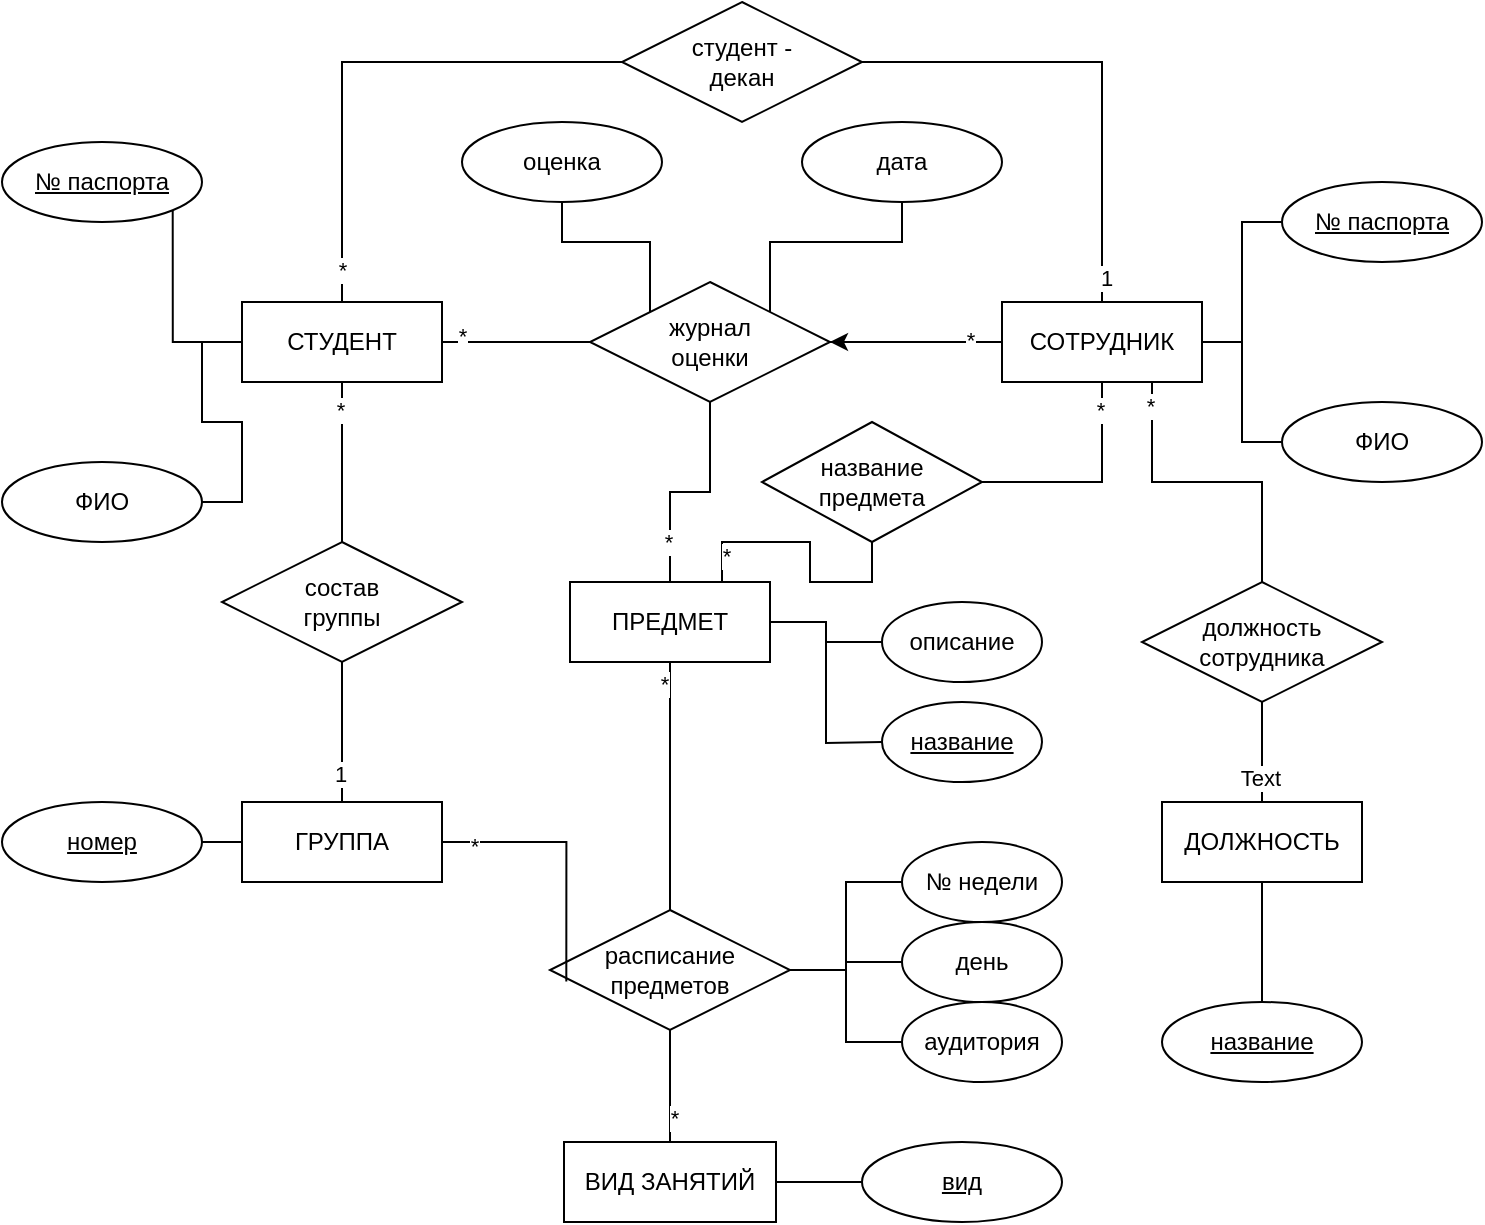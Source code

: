 <mxfile version="24.7.10">
  <diagram name="Страница — 1" id="w1vNMykRzUUV8WCktpOP">
    <mxGraphModel dx="759" dy="767" grid="1" gridSize="10" guides="1" tooltips="1" connect="1" arrows="1" fold="1" page="1" pageScale="1" pageWidth="827" pageHeight="1169" math="0" shadow="0">
      <root>
        <mxCell id="0" />
        <mxCell id="1" parent="0" />
        <mxCell id="_BLf_mEfr-cjGBf99icT-14" style="edgeStyle=orthogonalEdgeStyle;rounded=0;orthogonalLoop=1;jettySize=auto;html=1;entryX=1;entryY=0.5;entryDx=0;entryDy=0;endArrow=none;endFill=0;" edge="1" parent="1" source="_BLf_mEfr-cjGBf99icT-1" target="_BLf_mEfr-cjGBf99icT-13">
          <mxGeometry relative="1" as="geometry">
            <Array as="points">
              <mxPoint x="100" y="270" />
              <mxPoint x="100" y="310" />
              <mxPoint x="120" y="310" />
              <mxPoint x="120" y="350" />
            </Array>
          </mxGeometry>
        </mxCell>
        <mxCell id="_BLf_mEfr-cjGBf99icT-15" style="edgeStyle=orthogonalEdgeStyle;rounded=0;orthogonalLoop=1;jettySize=auto;html=1;entryX=1;entryY=1;entryDx=0;entryDy=0;endArrow=none;endFill=0;" edge="1" parent="1" source="_BLf_mEfr-cjGBf99icT-1" target="_BLf_mEfr-cjGBf99icT-4">
          <mxGeometry relative="1" as="geometry" />
        </mxCell>
        <mxCell id="_BLf_mEfr-cjGBf99icT-1" value="СТУДЕНТ" style="whiteSpace=wrap;html=1;align=center;" vertex="1" parent="1">
          <mxGeometry x="120" y="250" width="100" height="40" as="geometry" />
        </mxCell>
        <mxCell id="_BLf_mEfr-cjGBf99icT-4" value="№ паспорта" style="ellipse;whiteSpace=wrap;html=1;align=center;fontStyle=4;" vertex="1" parent="1">
          <mxGeometry y="170" width="100" height="40" as="geometry" />
        </mxCell>
        <mxCell id="_BLf_mEfr-cjGBf99icT-13" value="&lt;div&gt;ФИО&lt;/div&gt;" style="ellipse;whiteSpace=wrap;html=1;align=center;" vertex="1" parent="1">
          <mxGeometry y="330" width="100" height="40" as="geometry" />
        </mxCell>
        <mxCell id="_BLf_mEfr-cjGBf99icT-21" style="edgeStyle=orthogonalEdgeStyle;rounded=0;orthogonalLoop=1;jettySize=auto;html=1;entryX=0.5;entryY=1;entryDx=0;entryDy=0;endArrow=none;endFill=0;" edge="1" parent="1" source="_BLf_mEfr-cjGBf99icT-16" target="_BLf_mEfr-cjGBf99icT-1">
          <mxGeometry relative="1" as="geometry" />
        </mxCell>
        <mxCell id="_BLf_mEfr-cjGBf99icT-23" value="*" style="edgeLabel;html=1;align=center;verticalAlign=middle;resizable=0;points=[];" vertex="1" connectable="0" parent="_BLf_mEfr-cjGBf99icT-21">
          <mxGeometry x="0.662" y="1" relative="1" as="geometry">
            <mxPoint as="offset" />
          </mxGeometry>
        </mxCell>
        <mxCell id="_BLf_mEfr-cjGBf99icT-16" value="&lt;div&gt;состав&lt;/div&gt;&lt;div&gt;группы&lt;br&gt;&lt;/div&gt;" style="shape=rhombus;perimeter=rhombusPerimeter;whiteSpace=wrap;html=1;align=center;" vertex="1" parent="1">
          <mxGeometry x="110" y="370" width="120" height="60" as="geometry" />
        </mxCell>
        <mxCell id="_BLf_mEfr-cjGBf99icT-19" style="edgeStyle=orthogonalEdgeStyle;rounded=0;orthogonalLoop=1;jettySize=auto;html=1;entryX=1;entryY=0.5;entryDx=0;entryDy=0;endArrow=none;endFill=0;" edge="1" parent="1" source="_BLf_mEfr-cjGBf99icT-17" target="_BLf_mEfr-cjGBf99icT-18">
          <mxGeometry relative="1" as="geometry" />
        </mxCell>
        <mxCell id="_BLf_mEfr-cjGBf99icT-20" style="edgeStyle=orthogonalEdgeStyle;rounded=0;orthogonalLoop=1;jettySize=auto;html=1;entryX=0.5;entryY=1;entryDx=0;entryDy=0;endArrow=none;endFill=0;" edge="1" parent="1" source="_BLf_mEfr-cjGBf99icT-17" target="_BLf_mEfr-cjGBf99icT-16">
          <mxGeometry relative="1" as="geometry" />
        </mxCell>
        <mxCell id="_BLf_mEfr-cjGBf99icT-22" value="&lt;div&gt;1&lt;/div&gt;" style="edgeLabel;html=1;align=center;verticalAlign=middle;resizable=0;points=[];" vertex="1" connectable="0" parent="_BLf_mEfr-cjGBf99icT-20">
          <mxGeometry x="-0.607" y="1" relative="1" as="geometry">
            <mxPoint as="offset" />
          </mxGeometry>
        </mxCell>
        <mxCell id="_BLf_mEfr-cjGBf99icT-17" value="ГРУППА" style="whiteSpace=wrap;html=1;align=center;" vertex="1" parent="1">
          <mxGeometry x="120" y="500" width="100" height="40" as="geometry" />
        </mxCell>
        <mxCell id="_BLf_mEfr-cjGBf99icT-18" value="номер" style="ellipse;whiteSpace=wrap;html=1;align=center;fontStyle=4;" vertex="1" parent="1">
          <mxGeometry y="500" width="100" height="40" as="geometry" />
        </mxCell>
        <mxCell id="_BLf_mEfr-cjGBf99icT-25" style="edgeStyle=orthogonalEdgeStyle;rounded=0;orthogonalLoop=1;jettySize=auto;html=1;endArrow=none;endFill=0;" edge="1" parent="1" source="_BLf_mEfr-cjGBf99icT-24" target="_BLf_mEfr-cjGBf99icT-1">
          <mxGeometry relative="1" as="geometry">
            <Array as="points">
              <mxPoint x="170" y="130" />
            </Array>
          </mxGeometry>
        </mxCell>
        <mxCell id="_BLf_mEfr-cjGBf99icT-77" value="*" style="edgeLabel;html=1;align=center;verticalAlign=middle;resizable=0;points=[];" vertex="1" connectable="0" parent="_BLf_mEfr-cjGBf99icT-25">
          <mxGeometry x="0.877" relative="1" as="geometry">
            <mxPoint as="offset" />
          </mxGeometry>
        </mxCell>
        <mxCell id="_BLf_mEfr-cjGBf99icT-28" style="edgeStyle=orthogonalEdgeStyle;rounded=0;orthogonalLoop=1;jettySize=auto;html=1;entryX=0.5;entryY=0;entryDx=0;entryDy=0;endArrow=none;endFill=0;" edge="1" parent="1" source="_BLf_mEfr-cjGBf99icT-24" target="_BLf_mEfr-cjGBf99icT-26">
          <mxGeometry relative="1" as="geometry" />
        </mxCell>
        <mxCell id="_BLf_mEfr-cjGBf99icT-80" value="1" style="edgeLabel;html=1;align=center;verticalAlign=middle;resizable=0;points=[];" vertex="1" connectable="0" parent="_BLf_mEfr-cjGBf99icT-28">
          <mxGeometry x="0.9" y="2" relative="1" as="geometry">
            <mxPoint as="offset" />
          </mxGeometry>
        </mxCell>
        <mxCell id="_BLf_mEfr-cjGBf99icT-24" value="&lt;div&gt;студент -&lt;/div&gt;&lt;div&gt;декан&lt;br&gt;&lt;/div&gt;" style="shape=rhombus;perimeter=rhombusPerimeter;whiteSpace=wrap;html=1;align=center;" vertex="1" parent="1">
          <mxGeometry x="310" y="100" width="120" height="60" as="geometry" />
        </mxCell>
        <mxCell id="_BLf_mEfr-cjGBf99icT-69" style="edgeStyle=orthogonalEdgeStyle;rounded=0;orthogonalLoop=1;jettySize=auto;html=1;entryX=0;entryY=0.5;entryDx=0;entryDy=0;endArrow=none;endFill=0;" edge="1" parent="1" source="_BLf_mEfr-cjGBf99icT-26" target="_BLf_mEfr-cjGBf99icT-67">
          <mxGeometry relative="1" as="geometry" />
        </mxCell>
        <mxCell id="_BLf_mEfr-cjGBf99icT-70" style="edgeStyle=orthogonalEdgeStyle;rounded=0;orthogonalLoop=1;jettySize=auto;html=1;entryX=0;entryY=0.5;entryDx=0;entryDy=0;endArrow=none;endFill=0;" edge="1" parent="1" source="_BLf_mEfr-cjGBf99icT-26" target="_BLf_mEfr-cjGBf99icT-68">
          <mxGeometry relative="1" as="geometry" />
        </mxCell>
        <mxCell id="_BLf_mEfr-cjGBf99icT-81" value="" style="edgeStyle=orthogonalEdgeStyle;rounded=0;orthogonalLoop=1;jettySize=auto;html=1;" edge="1" parent="1" source="_BLf_mEfr-cjGBf99icT-26" target="_BLf_mEfr-cjGBf99icT-29">
          <mxGeometry relative="1" as="geometry" />
        </mxCell>
        <mxCell id="_BLf_mEfr-cjGBf99icT-26" value="СОТРУДНИК" style="whiteSpace=wrap;html=1;align=center;" vertex="1" parent="1">
          <mxGeometry x="500" y="250" width="100" height="40" as="geometry" />
        </mxCell>
        <mxCell id="_BLf_mEfr-cjGBf99icT-34" style="edgeStyle=orthogonalEdgeStyle;rounded=0;orthogonalLoop=1;jettySize=auto;html=1;endArrow=none;endFill=0;" edge="1" parent="1" source="_BLf_mEfr-cjGBf99icT-29" target="_BLf_mEfr-cjGBf99icT-26">
          <mxGeometry relative="1" as="geometry" />
        </mxCell>
        <mxCell id="_BLf_mEfr-cjGBf99icT-82" value="*" style="edgeLabel;html=1;align=center;verticalAlign=middle;resizable=0;points=[];" vertex="1" connectable="0" parent="_BLf_mEfr-cjGBf99icT-34">
          <mxGeometry x="0.628" y="1" relative="1" as="geometry">
            <mxPoint as="offset" />
          </mxGeometry>
        </mxCell>
        <mxCell id="_BLf_mEfr-cjGBf99icT-35" style="edgeStyle=orthogonalEdgeStyle;rounded=0;orthogonalLoop=1;jettySize=auto;html=1;entryX=1;entryY=0.5;entryDx=0;entryDy=0;endArrow=none;endFill=0;" edge="1" parent="1" source="_BLf_mEfr-cjGBf99icT-29" target="_BLf_mEfr-cjGBf99icT-1">
          <mxGeometry relative="1" as="geometry" />
        </mxCell>
        <mxCell id="_BLf_mEfr-cjGBf99icT-78" value="*" style="edgeLabel;html=1;align=center;verticalAlign=middle;resizable=0;points=[];" vertex="1" connectable="0" parent="_BLf_mEfr-cjGBf99icT-35">
          <mxGeometry x="0.73" y="-3" relative="1" as="geometry">
            <mxPoint as="offset" />
          </mxGeometry>
        </mxCell>
        <mxCell id="_BLf_mEfr-cjGBf99icT-29" value="&lt;div&gt;журнал&lt;/div&gt;&lt;div&gt;оценки&lt;br&gt;&lt;/div&gt;" style="shape=rhombus;perimeter=rhombusPerimeter;whiteSpace=wrap;html=1;align=center;" vertex="1" parent="1">
          <mxGeometry x="294" y="240" width="120" height="60" as="geometry" />
        </mxCell>
        <mxCell id="_BLf_mEfr-cjGBf99icT-32" style="edgeStyle=orthogonalEdgeStyle;rounded=0;orthogonalLoop=1;jettySize=auto;html=1;entryX=0;entryY=0;entryDx=0;entryDy=0;endArrow=none;endFill=0;" edge="1" parent="1" source="_BLf_mEfr-cjGBf99icT-30" target="_BLf_mEfr-cjGBf99icT-29">
          <mxGeometry relative="1" as="geometry" />
        </mxCell>
        <mxCell id="_BLf_mEfr-cjGBf99icT-30" value="оценка" style="ellipse;whiteSpace=wrap;html=1;align=center;" vertex="1" parent="1">
          <mxGeometry x="230" y="160" width="100" height="40" as="geometry" />
        </mxCell>
        <mxCell id="_BLf_mEfr-cjGBf99icT-33" style="edgeStyle=orthogonalEdgeStyle;rounded=0;orthogonalLoop=1;jettySize=auto;html=1;entryX=1;entryY=0;entryDx=0;entryDy=0;endArrow=none;endFill=0;" edge="1" parent="1" source="_BLf_mEfr-cjGBf99icT-31" target="_BLf_mEfr-cjGBf99icT-29">
          <mxGeometry relative="1" as="geometry" />
        </mxCell>
        <mxCell id="_BLf_mEfr-cjGBf99icT-31" value="дата" style="ellipse;whiteSpace=wrap;html=1;align=center;" vertex="1" parent="1">
          <mxGeometry x="400" y="160" width="100" height="40" as="geometry" />
        </mxCell>
        <mxCell id="_BLf_mEfr-cjGBf99icT-53" style="edgeStyle=orthogonalEdgeStyle;rounded=0;orthogonalLoop=1;jettySize=auto;html=1;entryX=0.5;entryY=1;entryDx=0;entryDy=0;endArrow=none;endFill=0;" edge="1" parent="1" source="_BLf_mEfr-cjGBf99icT-36" target="_BLf_mEfr-cjGBf99icT-29">
          <mxGeometry relative="1" as="geometry" />
        </mxCell>
        <mxCell id="_BLf_mEfr-cjGBf99icT-86" value="*" style="edgeLabel;html=1;align=center;verticalAlign=middle;resizable=0;points=[];" vertex="1" connectable="0" parent="_BLf_mEfr-cjGBf99icT-53">
          <mxGeometry x="-0.636" y="1" relative="1" as="geometry">
            <mxPoint as="offset" />
          </mxGeometry>
        </mxCell>
        <mxCell id="_BLf_mEfr-cjGBf99icT-54" style="edgeStyle=orthogonalEdgeStyle;rounded=0;orthogonalLoop=1;jettySize=auto;html=1;entryX=0.5;entryY=1;entryDx=0;entryDy=0;endArrow=none;endFill=0;" edge="1" parent="1" source="_BLf_mEfr-cjGBf99icT-36" target="_BLf_mEfr-cjGBf99icT-51">
          <mxGeometry relative="1" as="geometry">
            <Array as="points">
              <mxPoint x="360" y="370" />
              <mxPoint x="404" y="370" />
              <mxPoint x="404" y="390" />
              <mxPoint x="435" y="390" />
            </Array>
          </mxGeometry>
        </mxCell>
        <mxCell id="_BLf_mEfr-cjGBf99icT-85" value="*" style="edgeLabel;html=1;align=center;verticalAlign=middle;resizable=0;points=[];" vertex="1" connectable="0" parent="_BLf_mEfr-cjGBf99icT-54">
          <mxGeometry x="-0.807" y="-2" relative="1" as="geometry">
            <mxPoint as="offset" />
          </mxGeometry>
        </mxCell>
        <mxCell id="_BLf_mEfr-cjGBf99icT-36" value="ПРЕДМЕТ" style="whiteSpace=wrap;html=1;align=center;" vertex="1" parent="1">
          <mxGeometry x="284" y="390" width="100" height="40" as="geometry" />
        </mxCell>
        <mxCell id="_BLf_mEfr-cjGBf99icT-60" style="edgeStyle=orthogonalEdgeStyle;rounded=0;orthogonalLoop=1;jettySize=auto;html=1;entryX=0;entryY=0.5;entryDx=0;entryDy=0;endArrow=none;endFill=0;" edge="1" parent="1" source="_BLf_mEfr-cjGBf99icT-37" target="_BLf_mEfr-cjGBf99icT-48">
          <mxGeometry relative="1" as="geometry" />
        </mxCell>
        <mxCell id="_BLf_mEfr-cjGBf99icT-63" style="edgeStyle=orthogonalEdgeStyle;rounded=0;orthogonalLoop=1;jettySize=auto;html=1;endArrow=none;endFill=0;" edge="1" parent="1" source="_BLf_mEfr-cjGBf99icT-37" target="_BLf_mEfr-cjGBf99icT-36">
          <mxGeometry relative="1" as="geometry" />
        </mxCell>
        <mxCell id="_BLf_mEfr-cjGBf99icT-87" value="*" style="edgeLabel;html=1;align=center;verticalAlign=middle;resizable=0;points=[];" vertex="1" connectable="0" parent="_BLf_mEfr-cjGBf99icT-63">
          <mxGeometry x="0.823" y="3" relative="1" as="geometry">
            <mxPoint as="offset" />
          </mxGeometry>
        </mxCell>
        <mxCell id="_BLf_mEfr-cjGBf99icT-37" value="&lt;div&gt;расписание &lt;br&gt;&lt;/div&gt;&lt;div&gt;предметов&lt;br&gt;&lt;/div&gt;" style="shape=rhombus;perimeter=rhombusPerimeter;whiteSpace=wrap;html=1;align=center;" vertex="1" parent="1">
          <mxGeometry x="274" y="554" width="120" height="60" as="geometry" />
        </mxCell>
        <mxCell id="_BLf_mEfr-cjGBf99icT-64" style="edgeStyle=orthogonalEdgeStyle;rounded=0;orthogonalLoop=1;jettySize=auto;html=1;entryX=0.5;entryY=1;entryDx=0;entryDy=0;endArrow=none;endFill=0;" edge="1" parent="1" source="_BLf_mEfr-cjGBf99icT-38" target="_BLf_mEfr-cjGBf99icT-37">
          <mxGeometry relative="1" as="geometry" />
        </mxCell>
        <mxCell id="_BLf_mEfr-cjGBf99icT-88" value="*" style="edgeLabel;html=1;align=center;verticalAlign=middle;resizable=0;points=[];" vertex="1" connectable="0" parent="_BLf_mEfr-cjGBf99icT-64">
          <mxGeometry x="-0.571" y="-2" relative="1" as="geometry">
            <mxPoint as="offset" />
          </mxGeometry>
        </mxCell>
        <mxCell id="_BLf_mEfr-cjGBf99icT-38" value="ВИД ЗАНЯТИЙ" style="whiteSpace=wrap;html=1;align=center;" vertex="1" parent="1">
          <mxGeometry x="281" y="670" width="106" height="40" as="geometry" />
        </mxCell>
        <mxCell id="_BLf_mEfr-cjGBf99icT-65" style="edgeStyle=orthogonalEdgeStyle;rounded=0;orthogonalLoop=1;jettySize=auto;html=1;entryX=1;entryY=0.5;entryDx=0;entryDy=0;endArrow=none;endFill=0;" edge="1" parent="1" source="_BLf_mEfr-cjGBf99icT-40" target="_BLf_mEfr-cjGBf99icT-38">
          <mxGeometry relative="1" as="geometry" />
        </mxCell>
        <mxCell id="_BLf_mEfr-cjGBf99icT-40" value="вид" style="ellipse;whiteSpace=wrap;html=1;align=center;fontStyle=4;" vertex="1" parent="1">
          <mxGeometry x="430" y="670" width="100" height="40" as="geometry" />
        </mxCell>
        <mxCell id="_BLf_mEfr-cjGBf99icT-57" style="edgeStyle=orthogonalEdgeStyle;rounded=0;orthogonalLoop=1;jettySize=auto;html=1;entryX=1;entryY=0.5;entryDx=0;entryDy=0;endArrow=none;endFill=0;" edge="1" parent="1" source="_BLf_mEfr-cjGBf99icT-41" target="_BLf_mEfr-cjGBf99icT-36">
          <mxGeometry relative="1" as="geometry" />
        </mxCell>
        <mxCell id="_BLf_mEfr-cjGBf99icT-41" value="описание" style="ellipse;whiteSpace=wrap;html=1;align=center;" vertex="1" parent="1">
          <mxGeometry x="440" y="400" width="80" height="40" as="geometry" />
        </mxCell>
        <mxCell id="_BLf_mEfr-cjGBf99icT-56" style="edgeStyle=orthogonalEdgeStyle;rounded=0;orthogonalLoop=1;jettySize=auto;html=1;entryX=1;entryY=0.5;entryDx=0;entryDy=0;endArrow=none;endFill=0;" edge="1" parent="1" target="_BLf_mEfr-cjGBf99icT-36">
          <mxGeometry relative="1" as="geometry">
            <mxPoint x="440" y="470" as="sourcePoint" />
          </mxGeometry>
        </mxCell>
        <mxCell id="_BLf_mEfr-cjGBf99icT-48" value="№ недели" style="ellipse;whiteSpace=wrap;html=1;align=center;" vertex="1" parent="1">
          <mxGeometry x="450" y="520" width="80" height="40" as="geometry" />
        </mxCell>
        <mxCell id="_BLf_mEfr-cjGBf99icT-61" style="edgeStyle=orthogonalEdgeStyle;rounded=0;orthogonalLoop=1;jettySize=auto;html=1;entryX=1;entryY=0.5;entryDx=0;entryDy=0;endArrow=none;endFill=0;" edge="1" parent="1" source="_BLf_mEfr-cjGBf99icT-49" target="_BLf_mEfr-cjGBf99icT-37">
          <mxGeometry relative="1" as="geometry" />
        </mxCell>
        <mxCell id="_BLf_mEfr-cjGBf99icT-49" value="день" style="ellipse;whiteSpace=wrap;html=1;align=center;" vertex="1" parent="1">
          <mxGeometry x="450" y="560" width="80" height="40" as="geometry" />
        </mxCell>
        <mxCell id="_BLf_mEfr-cjGBf99icT-62" style="edgeStyle=orthogonalEdgeStyle;rounded=0;orthogonalLoop=1;jettySize=auto;html=1;endArrow=none;endFill=0;" edge="1" parent="1" source="_BLf_mEfr-cjGBf99icT-50" target="_BLf_mEfr-cjGBf99icT-37">
          <mxGeometry relative="1" as="geometry" />
        </mxCell>
        <mxCell id="_BLf_mEfr-cjGBf99icT-50" value="аудитория" style="ellipse;whiteSpace=wrap;html=1;align=center;" vertex="1" parent="1">
          <mxGeometry x="450" y="600" width="80" height="40" as="geometry" />
        </mxCell>
        <mxCell id="_BLf_mEfr-cjGBf99icT-55" style="edgeStyle=orthogonalEdgeStyle;rounded=0;orthogonalLoop=1;jettySize=auto;html=1;entryX=0.5;entryY=1;entryDx=0;entryDy=0;endArrow=none;endFill=0;" edge="1" parent="1" source="_BLf_mEfr-cjGBf99icT-51" target="_BLf_mEfr-cjGBf99icT-26">
          <mxGeometry relative="1" as="geometry" />
        </mxCell>
        <mxCell id="_BLf_mEfr-cjGBf99icT-83" value="*" style="edgeLabel;html=1;align=center;verticalAlign=middle;resizable=0;points=[];" vertex="1" connectable="0" parent="_BLf_mEfr-cjGBf99icT-55">
          <mxGeometry x="0.746" y="1" relative="1" as="geometry">
            <mxPoint as="offset" />
          </mxGeometry>
        </mxCell>
        <mxCell id="_BLf_mEfr-cjGBf99icT-51" value="&lt;div&gt;название&lt;/div&gt;&lt;div&gt;предмета&lt;br&gt;&lt;/div&gt;" style="shape=rhombus;perimeter=rhombusPerimeter;whiteSpace=wrap;html=1;align=center;" vertex="1" parent="1">
          <mxGeometry x="380" y="310" width="110" height="60" as="geometry" />
        </mxCell>
        <mxCell id="_BLf_mEfr-cjGBf99icT-59" value="название" style="ellipse;whiteSpace=wrap;html=1;align=center;fontStyle=4;" vertex="1" parent="1">
          <mxGeometry x="440" y="450" width="80" height="40" as="geometry" />
        </mxCell>
        <mxCell id="_BLf_mEfr-cjGBf99icT-66" style="edgeStyle=orthogonalEdgeStyle;rounded=0;orthogonalLoop=1;jettySize=auto;html=1;entryX=0.068;entryY=0.596;entryDx=0;entryDy=0;entryPerimeter=0;endArrow=none;endFill=0;" edge="1" parent="1" source="_BLf_mEfr-cjGBf99icT-17" target="_BLf_mEfr-cjGBf99icT-37">
          <mxGeometry relative="1" as="geometry" />
        </mxCell>
        <mxCell id="_BLf_mEfr-cjGBf99icT-79" value="*" style="edgeLabel;html=1;align=center;verticalAlign=middle;resizable=0;points=[];" vertex="1" connectable="0" parent="_BLf_mEfr-cjGBf99icT-66">
          <mxGeometry x="-0.757" y="-2" relative="1" as="geometry">
            <mxPoint as="offset" />
          </mxGeometry>
        </mxCell>
        <mxCell id="_BLf_mEfr-cjGBf99icT-67" value="№ паспорта" style="ellipse;whiteSpace=wrap;html=1;align=center;fontStyle=4;" vertex="1" parent="1">
          <mxGeometry x="640" y="190" width="100" height="40" as="geometry" />
        </mxCell>
        <mxCell id="_BLf_mEfr-cjGBf99icT-68" value="ФИО" style="ellipse;whiteSpace=wrap;html=1;align=center;" vertex="1" parent="1">
          <mxGeometry x="640" y="300" width="100" height="40" as="geometry" />
        </mxCell>
        <mxCell id="_BLf_mEfr-cjGBf99icT-72" style="edgeStyle=orthogonalEdgeStyle;rounded=0;orthogonalLoop=1;jettySize=auto;html=1;entryX=0.75;entryY=1;entryDx=0;entryDy=0;endArrow=none;endFill=0;" edge="1" parent="1" source="_BLf_mEfr-cjGBf99icT-71" target="_BLf_mEfr-cjGBf99icT-26">
          <mxGeometry relative="1" as="geometry" />
        </mxCell>
        <mxCell id="_BLf_mEfr-cjGBf99icT-84" value="*" style="edgeLabel;html=1;align=center;verticalAlign=middle;resizable=0;points=[];" vertex="1" connectable="0" parent="_BLf_mEfr-cjGBf99icT-72">
          <mxGeometry x="0.845" y="1" relative="1" as="geometry">
            <mxPoint as="offset" />
          </mxGeometry>
        </mxCell>
        <mxCell id="_BLf_mEfr-cjGBf99icT-74" style="edgeStyle=orthogonalEdgeStyle;rounded=0;orthogonalLoop=1;jettySize=auto;html=1;entryX=0.5;entryY=0;entryDx=0;entryDy=0;endArrow=none;endFill=0;" edge="1" parent="1" source="_BLf_mEfr-cjGBf99icT-71" target="_BLf_mEfr-cjGBf99icT-73">
          <mxGeometry relative="1" as="geometry" />
        </mxCell>
        <mxCell id="_BLf_mEfr-cjGBf99icT-89" value="Text" style="edgeLabel;html=1;align=center;verticalAlign=middle;resizable=0;points=[];" vertex="1" connectable="0" parent="_BLf_mEfr-cjGBf99icT-74">
          <mxGeometry x="0.52" y="-1" relative="1" as="geometry">
            <mxPoint as="offset" />
          </mxGeometry>
        </mxCell>
        <mxCell id="_BLf_mEfr-cjGBf99icT-71" value="&lt;div&gt;должность&lt;/div&gt;&lt;div&gt;сотрудника&lt;br&gt;&lt;/div&gt;" style="shape=rhombus;perimeter=rhombusPerimeter;whiteSpace=wrap;html=1;align=center;" vertex="1" parent="1">
          <mxGeometry x="570" y="390" width="120" height="60" as="geometry" />
        </mxCell>
        <mxCell id="_BLf_mEfr-cjGBf99icT-73" value="ДОЛЖНОСТЬ" style="whiteSpace=wrap;html=1;align=center;" vertex="1" parent="1">
          <mxGeometry x="580" y="500" width="100" height="40" as="geometry" />
        </mxCell>
        <mxCell id="_BLf_mEfr-cjGBf99icT-76" style="edgeStyle=orthogonalEdgeStyle;rounded=0;orthogonalLoop=1;jettySize=auto;html=1;entryX=0.5;entryY=1;entryDx=0;entryDy=0;endArrow=none;endFill=0;" edge="1" parent="1" source="_BLf_mEfr-cjGBf99icT-75" target="_BLf_mEfr-cjGBf99icT-73">
          <mxGeometry relative="1" as="geometry" />
        </mxCell>
        <mxCell id="_BLf_mEfr-cjGBf99icT-75" value="название" style="ellipse;whiteSpace=wrap;html=1;align=center;fontStyle=4;" vertex="1" parent="1">
          <mxGeometry x="580" y="600" width="100" height="40" as="geometry" />
        </mxCell>
      </root>
    </mxGraphModel>
  </diagram>
</mxfile>
